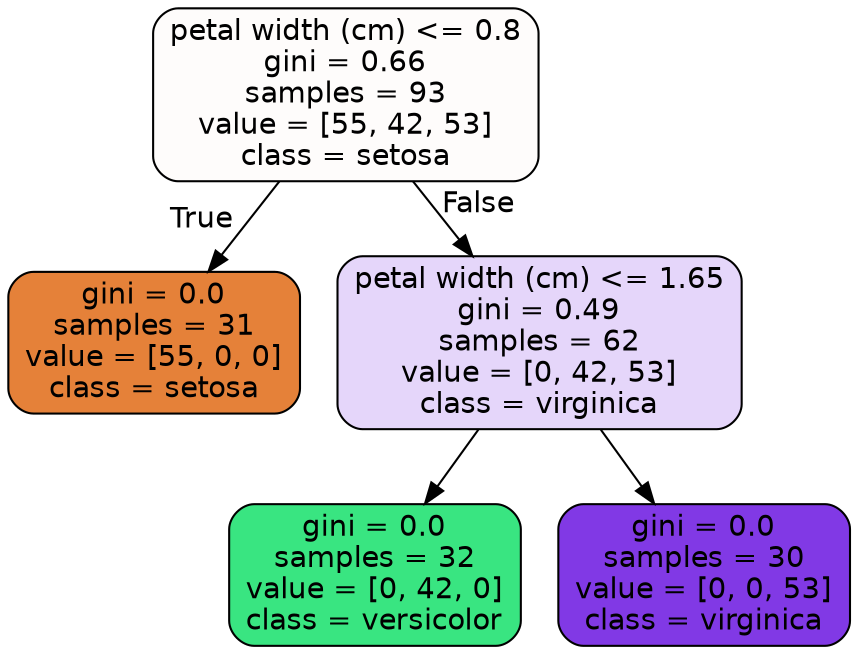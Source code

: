 digraph Tree {
node [shape=box, style="filled, rounded", color="black", fontname=helvetica] ;
edge [fontname=helvetica] ;
0 [label="petal width (cm) <= 0.8\ngini = 0.66\nsamples = 93\nvalue = [55, 42, 53]\nclass = setosa", fillcolor="#fefcfb"] ;
1 [label="gini = 0.0\nsamples = 31\nvalue = [55, 0, 0]\nclass = setosa", fillcolor="#e58139"] ;
0 -> 1 [labeldistance=2.5, labelangle=45, headlabel="True"] ;
2 [label="petal width (cm) <= 1.65\ngini = 0.49\nsamples = 62\nvalue = [0, 42, 53]\nclass = virginica", fillcolor="#e5d6fa"] ;
0 -> 2 [labeldistance=2.5, labelangle=-45, headlabel="False"] ;
3 [label="gini = 0.0\nsamples = 32\nvalue = [0, 42, 0]\nclass = versicolor", fillcolor="#39e581"] ;
2 -> 3 ;
4 [label="gini = 0.0\nsamples = 30\nvalue = [0, 0, 53]\nclass = virginica", fillcolor="#8139e5"] ;
2 -> 4 ;
}